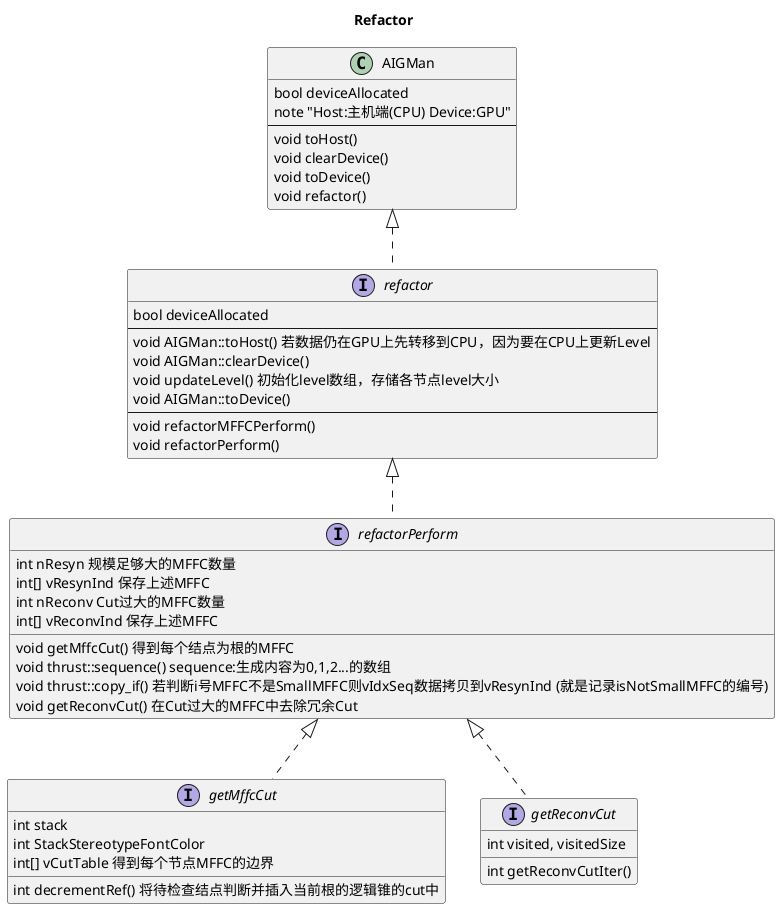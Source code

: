 @startuml Refactor
title Refactor

class AIGMan{
    bool deviceAllocated
    note "Host:主机端(CPU) Device:GPU"
---
    void toHost()
    void clearDevice()
    void toDevice()
    void refactor()
}

interface refactor{
    bool deviceAllocated
    ---
    void AIGMan::toHost() 若数据仍在GPU上先转移到CPU，因为要在CPU上更新Level
    void AIGMan::clearDevice()
    void updateLevel() 初始化level数组，存储各节点level大小
    void AIGMan::toDevice()
    ---
    void refactorMFFCPerform()
    void refactorPerform()
}

interface refactorPerform{
    int nResyn 规模足够大的MFFC数量
    int[] vResynInd 保存上述MFFC
    int nReconv Cut过大的MFFC数量
    int[] vReconvInd 保存上述MFFC

    void getMffcCut() 得到每个结点为根的MFFC
    void thrust::sequence() sequence:生成内容为0,1,2...的数组
    void thrust::copy_if() 若判断i号MFFC不是SmallMFFC则vIdxSeq数据拷贝到vResynInd (就是记录isNotSmallMFFC的编号)
    void getReconvCut() 在Cut过大的MFFC中去除冗余Cut


}

interface getMffcCut{
    int stack
    int StackStereotypeFontColor
    int[] vCutTable 得到每个节点MFFC的边界
    int decrementRef() 将待检查结点判断并插入当前根的逻辑锥的cut中

}

interface getReconvCut{
    int visited, visitedSize
    int getReconvCutIter() 
}

AIGMan <|.. refactor
refactor <|.. refactorPerform
refactorPerform <|.. getMffcCut
refactorPerform <|.. getReconvCut

@enduml